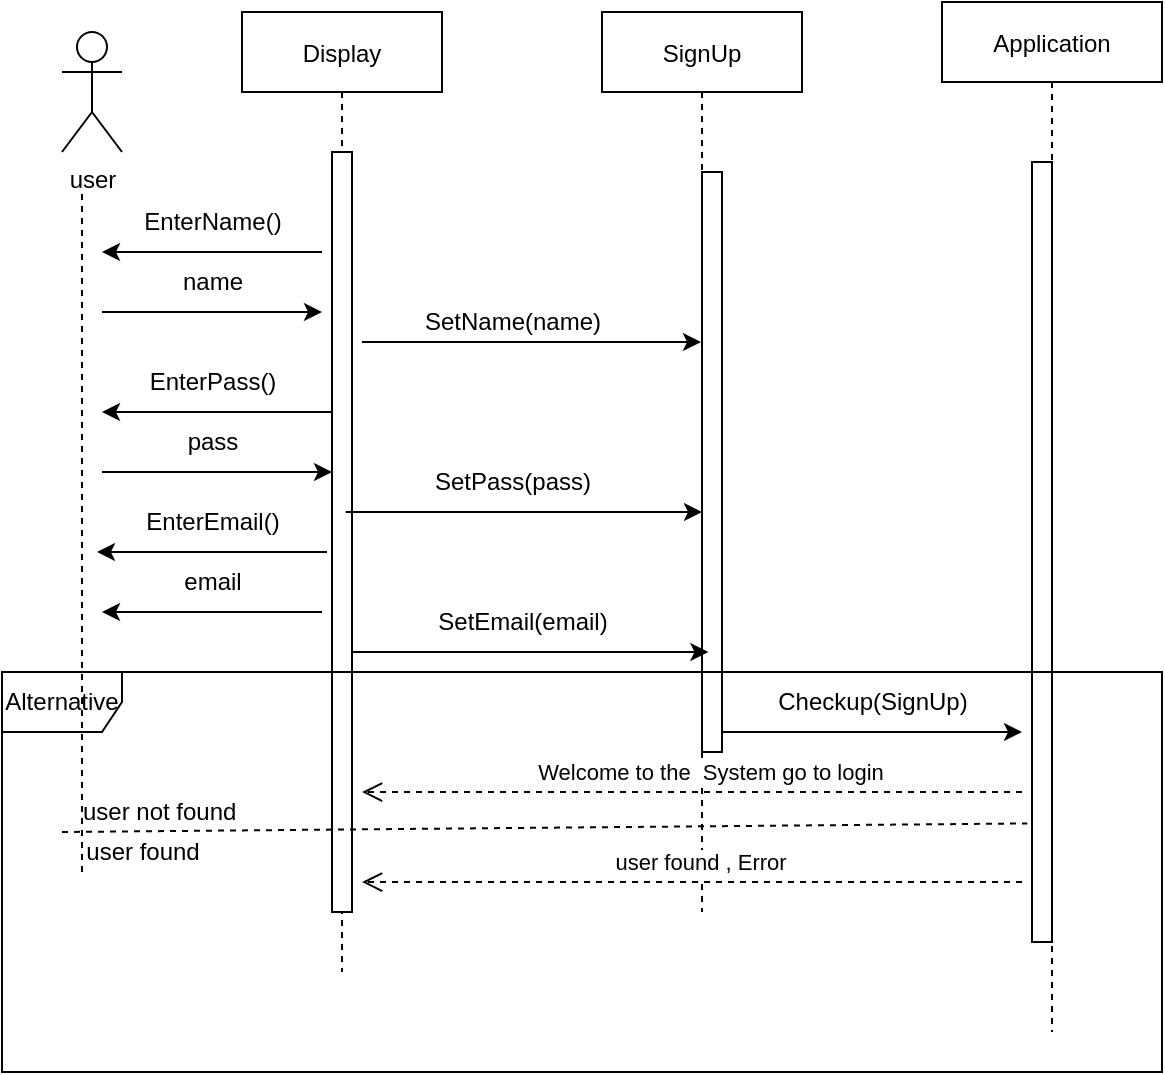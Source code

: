 <mxfile version="20.3.0" type="device"><diagram id="kgpKYQtTHZ0yAKxKKP6v" name="Page-1"><mxGraphModel dx="903" dy="557" grid="1" gridSize="10" guides="1" tooltips="1" connect="1" arrows="1" fold="1" page="1" pageScale="1" pageWidth="850" pageHeight="1100" math="0" shadow="0"><root><mxCell id="0"/><mxCell id="1" parent="0"/><mxCell id="3nuBFxr9cyL0pnOWT2aG-1" value="Display" style="shape=umlLifeline;perimeter=lifelinePerimeter;container=1;collapsible=0;recursiveResize=0;rounded=0;shadow=0;strokeWidth=1;" parent="1" vertex="1"><mxGeometry x="120" y="80" width="100" height="480" as="geometry"/></mxCell><mxCell id="3nuBFxr9cyL0pnOWT2aG-2" value="" style="points=[];perimeter=orthogonalPerimeter;rounded=0;shadow=0;strokeWidth=1;" parent="3nuBFxr9cyL0pnOWT2aG-1" vertex="1"><mxGeometry x="45" y="70" width="10" height="380" as="geometry"/></mxCell><mxCell id="DG5fAbIKsntPNmHvaom1-16" value="" style="endArrow=classic;html=1;rounded=0;" edge="1" parent="3nuBFxr9cyL0pnOWT2aG-1"><mxGeometry width="50" height="50" relative="1" as="geometry"><mxPoint x="45.0" y="200" as="sourcePoint"/><mxPoint x="-70" y="200" as="targetPoint"/></mxGeometry></mxCell><mxCell id="DG5fAbIKsntPNmHvaom1-10" value="EnterName()" style="text;html=1;align=center;verticalAlign=middle;resizable=0;points=[];autosize=1;strokeColor=none;fillColor=none;" vertex="1" parent="3nuBFxr9cyL0pnOWT2aG-1"><mxGeometry x="-60" y="90" width="90" height="30" as="geometry"/></mxCell><mxCell id="DG5fAbIKsntPNmHvaom1-23" value="EnterEmail()" style="text;html=1;align=center;verticalAlign=middle;resizable=0;points=[];autosize=1;strokeColor=none;fillColor=none;" vertex="1" parent="3nuBFxr9cyL0pnOWT2aG-1"><mxGeometry x="-60" y="240" width="90" height="30" as="geometry"/></mxCell><mxCell id="3nuBFxr9cyL0pnOWT2aG-5" value="SignUp" style="shape=umlLifeline;perimeter=lifelinePerimeter;container=1;collapsible=0;recursiveResize=0;rounded=0;shadow=0;strokeWidth=1;" parent="1" vertex="1"><mxGeometry x="300" y="80" width="100" height="450" as="geometry"/></mxCell><mxCell id="3nuBFxr9cyL0pnOWT2aG-6" value="" style="points=[];perimeter=orthogonalPerimeter;rounded=0;shadow=0;strokeWidth=1;" parent="3nuBFxr9cyL0pnOWT2aG-5" vertex="1"><mxGeometry x="50" y="80" width="10" height="290" as="geometry"/></mxCell><mxCell id="DG5fAbIKsntPNmHvaom1-28" value="" style="endArrow=classic;html=1;rounded=0;" edge="1" parent="3nuBFxr9cyL0pnOWT2aG-5"><mxGeometry width="50" height="50" relative="1" as="geometry"><mxPoint x="-125.0" y="320" as="sourcePoint"/><mxPoint x="53.2" y="320" as="targetPoint"/><Array as="points"/></mxGeometry></mxCell><mxCell id="DG5fAbIKsntPNmHvaom1-1" value="user" style="shape=umlActor;verticalLabelPosition=bottom;verticalAlign=top;html=1;outlineConnect=0;" vertex="1" parent="1"><mxGeometry x="30" y="90" width="30" height="60" as="geometry"/></mxCell><mxCell id="DG5fAbIKsntPNmHvaom1-2" value="Application" style="shape=umlLifeline;perimeter=lifelinePerimeter;container=1;collapsible=0;recursiveResize=0;rounded=0;shadow=0;strokeWidth=1;" vertex="1" parent="1"><mxGeometry x="470" y="75" width="110" height="515" as="geometry"/></mxCell><mxCell id="DG5fAbIKsntPNmHvaom1-3" value="" style="points=[];perimeter=orthogonalPerimeter;rounded=0;shadow=0;strokeWidth=1;" vertex="1" parent="DG5fAbIKsntPNmHvaom1-2"><mxGeometry x="45" y="80" width="10" height="390" as="geometry"/></mxCell><mxCell id="DG5fAbIKsntPNmHvaom1-38" value="return" style="html=1;verticalAlign=bottom;endArrow=open;dashed=1;endSize=8;rounded=0;entryX=0.242;entryY=0.353;entryDx=0;entryDy=0;entryPerimeter=0;" edge="1" parent="DG5fAbIKsntPNmHvaom1-2"><mxGeometry relative="1" as="geometry"><mxPoint x="40" y="440" as="sourcePoint"/><mxPoint x="-289.98" y="440.01" as="targetPoint"/></mxGeometry></mxCell><mxCell id="DG5fAbIKsntPNmHvaom1-39" value="user found , Error" style="edgeLabel;html=1;align=center;verticalAlign=middle;resizable=0;points=[];" vertex="1" connectable="0" parent="DG5fAbIKsntPNmHvaom1-38"><mxGeometry x="-0.157" y="-3" relative="1" as="geometry"><mxPoint x="-22" y="-7" as="offset"/></mxGeometry></mxCell><mxCell id="DG5fAbIKsntPNmHvaom1-44" value="Alternative" style="shape=umlFrame;whiteSpace=wrap;html=1;" vertex="1" parent="DG5fAbIKsntPNmHvaom1-2"><mxGeometry x="-470" y="335" width="580" height="200" as="geometry"/></mxCell><mxCell id="DG5fAbIKsntPNmHvaom1-4" value="" style="endArrow=none;dashed=1;html=1;rounded=0;" edge="1" parent="1"><mxGeometry width="50" height="50" relative="1" as="geometry"><mxPoint x="40" y="510" as="sourcePoint"/><mxPoint x="40" y="170" as="targetPoint"/></mxGeometry></mxCell><mxCell id="DG5fAbIKsntPNmHvaom1-9" value="" style="endArrow=classic;html=1;rounded=0;" edge="1" parent="1"><mxGeometry width="50" height="50" relative="1" as="geometry"><mxPoint x="160" y="200" as="sourcePoint"/><mxPoint x="50" y="200" as="targetPoint"/></mxGeometry></mxCell><mxCell id="DG5fAbIKsntPNmHvaom1-11" value="" style="endArrow=classic;html=1;rounded=0;" edge="1" parent="1"><mxGeometry width="50" height="50" relative="1" as="geometry"><mxPoint x="50" y="230" as="sourcePoint"/><mxPoint x="160" y="230" as="targetPoint"/></mxGeometry></mxCell><mxCell id="DG5fAbIKsntPNmHvaom1-12" value="name" style="text;html=1;align=center;verticalAlign=middle;resizable=0;points=[];autosize=1;strokeColor=none;fillColor=none;" vertex="1" parent="1"><mxGeometry x="80" y="200" width="50" height="30" as="geometry"/></mxCell><mxCell id="DG5fAbIKsntPNmHvaom1-13" value="" style="endArrow=classic;html=1;rounded=0;" edge="1" parent="1" target="3nuBFxr9cyL0pnOWT2aG-5"><mxGeometry width="50" height="50" relative="1" as="geometry"><mxPoint x="180" y="245" as="sourcePoint"/><mxPoint x="170.5" y="170" as="targetPoint"/><Array as="points"/></mxGeometry></mxCell><mxCell id="DG5fAbIKsntPNmHvaom1-14" value="SetName(name)" style="text;html=1;align=center;verticalAlign=middle;resizable=0;points=[];autosize=1;strokeColor=none;fillColor=none;" vertex="1" parent="1"><mxGeometry x="200" y="220" width="110" height="30" as="geometry"/></mxCell><mxCell id="DG5fAbIKsntPNmHvaom1-15" value="EnterPass()" style="text;html=1;align=center;verticalAlign=middle;resizable=0;points=[];autosize=1;strokeColor=none;fillColor=none;" vertex="1" parent="1"><mxGeometry x="60" y="250" width="90" height="30" as="geometry"/></mxCell><mxCell id="DG5fAbIKsntPNmHvaom1-18" value="" style="endArrow=classic;html=1;rounded=0;" edge="1" parent="1" target="3nuBFxr9cyL0pnOWT2aG-2"><mxGeometry width="50" height="50" relative="1" as="geometry"><mxPoint x="50" y="310" as="sourcePoint"/><mxPoint x="170" y="240" as="targetPoint"/></mxGeometry></mxCell><mxCell id="DG5fAbIKsntPNmHvaom1-19" value="pass" style="text;html=1;align=center;verticalAlign=middle;resizable=0;points=[];autosize=1;strokeColor=none;fillColor=none;" vertex="1" parent="1"><mxGeometry x="80" y="280" width="50" height="30" as="geometry"/></mxCell><mxCell id="DG5fAbIKsntPNmHvaom1-20" value="" style="endArrow=classic;html=1;rounded=0;" edge="1" parent="1"><mxGeometry width="50" height="50" relative="1" as="geometry"><mxPoint x="171.8" y="330" as="sourcePoint"/><mxPoint x="350" y="330" as="targetPoint"/><Array as="points"/></mxGeometry></mxCell><mxCell id="DG5fAbIKsntPNmHvaom1-21" value="SetPass(pass)" style="text;html=1;align=center;verticalAlign=middle;resizable=0;points=[];autosize=1;strokeColor=none;fillColor=none;" vertex="1" parent="1"><mxGeometry x="205" y="300" width="100" height="30" as="geometry"/></mxCell><mxCell id="DG5fAbIKsntPNmHvaom1-22" value="" style="endArrow=classic;html=1;rounded=0;" edge="1" parent="1"><mxGeometry width="50" height="50" relative="1" as="geometry"><mxPoint x="162.5" y="350" as="sourcePoint"/><mxPoint x="47.5" y="350" as="targetPoint"/></mxGeometry></mxCell><mxCell id="DG5fAbIKsntPNmHvaom1-24" value="" style="endArrow=classic;html=1;rounded=0;" edge="1" parent="1"><mxGeometry width="50" height="50" relative="1" as="geometry"><mxPoint x="160" y="380" as="sourcePoint"/><mxPoint x="50" y="380" as="targetPoint"/></mxGeometry></mxCell><mxCell id="DG5fAbIKsntPNmHvaom1-25" value="email" style="text;html=1;align=center;verticalAlign=middle;resizable=0;points=[];autosize=1;strokeColor=none;fillColor=none;" vertex="1" parent="1"><mxGeometry x="80" y="350" width="50" height="30" as="geometry"/></mxCell><mxCell id="DG5fAbIKsntPNmHvaom1-26" value="SetEmail(email)" style="text;html=1;align=center;verticalAlign=middle;resizable=0;points=[];autosize=1;strokeColor=none;fillColor=none;" vertex="1" parent="1"><mxGeometry x="205" y="370" width="110" height="30" as="geometry"/></mxCell><mxCell id="DG5fAbIKsntPNmHvaom1-31" value="Checkup(SignUp)" style="text;html=1;align=center;verticalAlign=middle;resizable=0;points=[];autosize=1;strokeColor=none;fillColor=none;" vertex="1" parent="1"><mxGeometry x="375" y="410" width="120" height="30" as="geometry"/></mxCell><mxCell id="DG5fAbIKsntPNmHvaom1-32" value="" style="endArrow=classic;html=1;rounded=0;" edge="1" parent="1"><mxGeometry width="50" height="50" relative="1" as="geometry"><mxPoint x="360.0" y="440" as="sourcePoint"/><mxPoint x="510" y="440" as="targetPoint"/><Array as="points"/></mxGeometry></mxCell><mxCell id="DG5fAbIKsntPNmHvaom1-36" value="return" style="html=1;verticalAlign=bottom;endArrow=open;dashed=1;endSize=8;rounded=0;entryX=0.242;entryY=0.353;entryDx=0;entryDy=0;entryPerimeter=0;" edge="1" parent="1"><mxGeometry relative="1" as="geometry"><mxPoint x="510" y="470" as="sourcePoint"/><mxPoint x="180.04" y="470.01" as="targetPoint"/></mxGeometry></mxCell><mxCell id="DG5fAbIKsntPNmHvaom1-37" value="Welcome to the&amp;nbsp; System go to login" style="edgeLabel;html=1;align=center;verticalAlign=middle;resizable=0;points=[];" vertex="1" connectable="0" parent="DG5fAbIKsntPNmHvaom1-36"><mxGeometry x="-0.157" y="-3" relative="1" as="geometry"><mxPoint x="-17" y="-7" as="offset"/></mxGeometry></mxCell><mxCell id="DG5fAbIKsntPNmHvaom1-43" value="" style="endArrow=none;dashed=1;html=1;rounded=0;entryX=-0.235;entryY=0.848;entryDx=0;entryDy=0;entryPerimeter=0;" edge="1" parent="1" target="DG5fAbIKsntPNmHvaom1-3"><mxGeometry width="50" height="50" relative="1" as="geometry"><mxPoint x="30" y="490" as="sourcePoint"/><mxPoint x="490" y="480" as="targetPoint"/><Array as="points"/></mxGeometry></mxCell><mxCell id="DG5fAbIKsntPNmHvaom1-45" value="user found" style="text;html=1;align=center;verticalAlign=middle;resizable=0;points=[];autosize=1;strokeColor=none;fillColor=none;" vertex="1" parent="1"><mxGeometry x="30" y="485" width="80" height="30" as="geometry"/></mxCell><mxCell id="DG5fAbIKsntPNmHvaom1-46" value="user not found&amp;nbsp;" style="text;html=1;align=center;verticalAlign=middle;resizable=0;points=[];autosize=1;strokeColor=none;fillColor=none;" vertex="1" parent="1"><mxGeometry x="30" y="465" width="100" height="30" as="geometry"/></mxCell></root></mxGraphModel></diagram></mxfile>